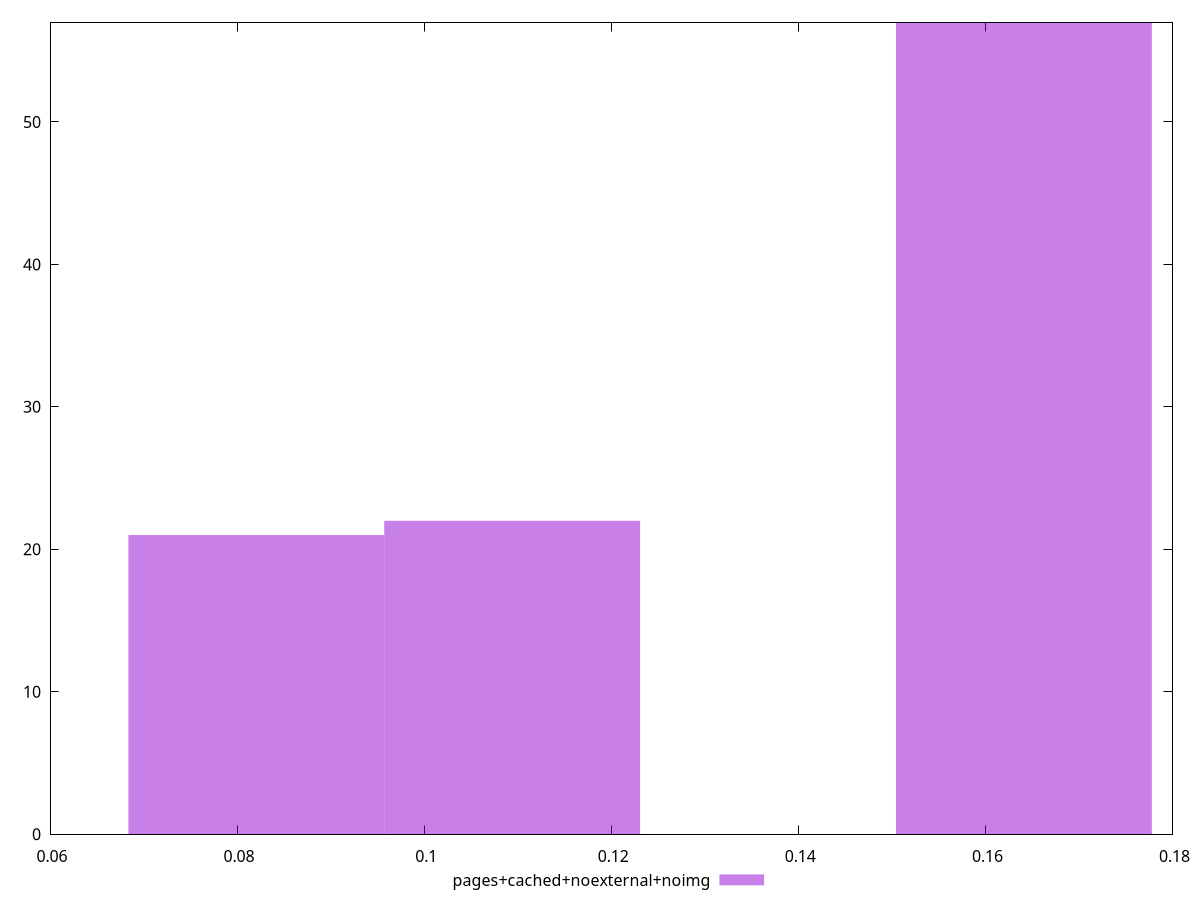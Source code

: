 $_pagesCachedNoexternalNoimg <<EOF
0.1641168311044277 57
0.08205841555221385 21
0.10941122073628515 22
EOF
set key outside below
set terminal pngcairo
set output "report_00004_2020-11-02T20-21-41.718Z/largest-contentful-paint/pages+cached+noexternal+noimg//hist.png"
set yrange [0:57]
set boxwidth 0.027352805184071287
set style fill transparent solid 0.5 noborder
plot $_pagesCachedNoexternalNoimg title "pages+cached+noexternal+noimg" with boxes ,